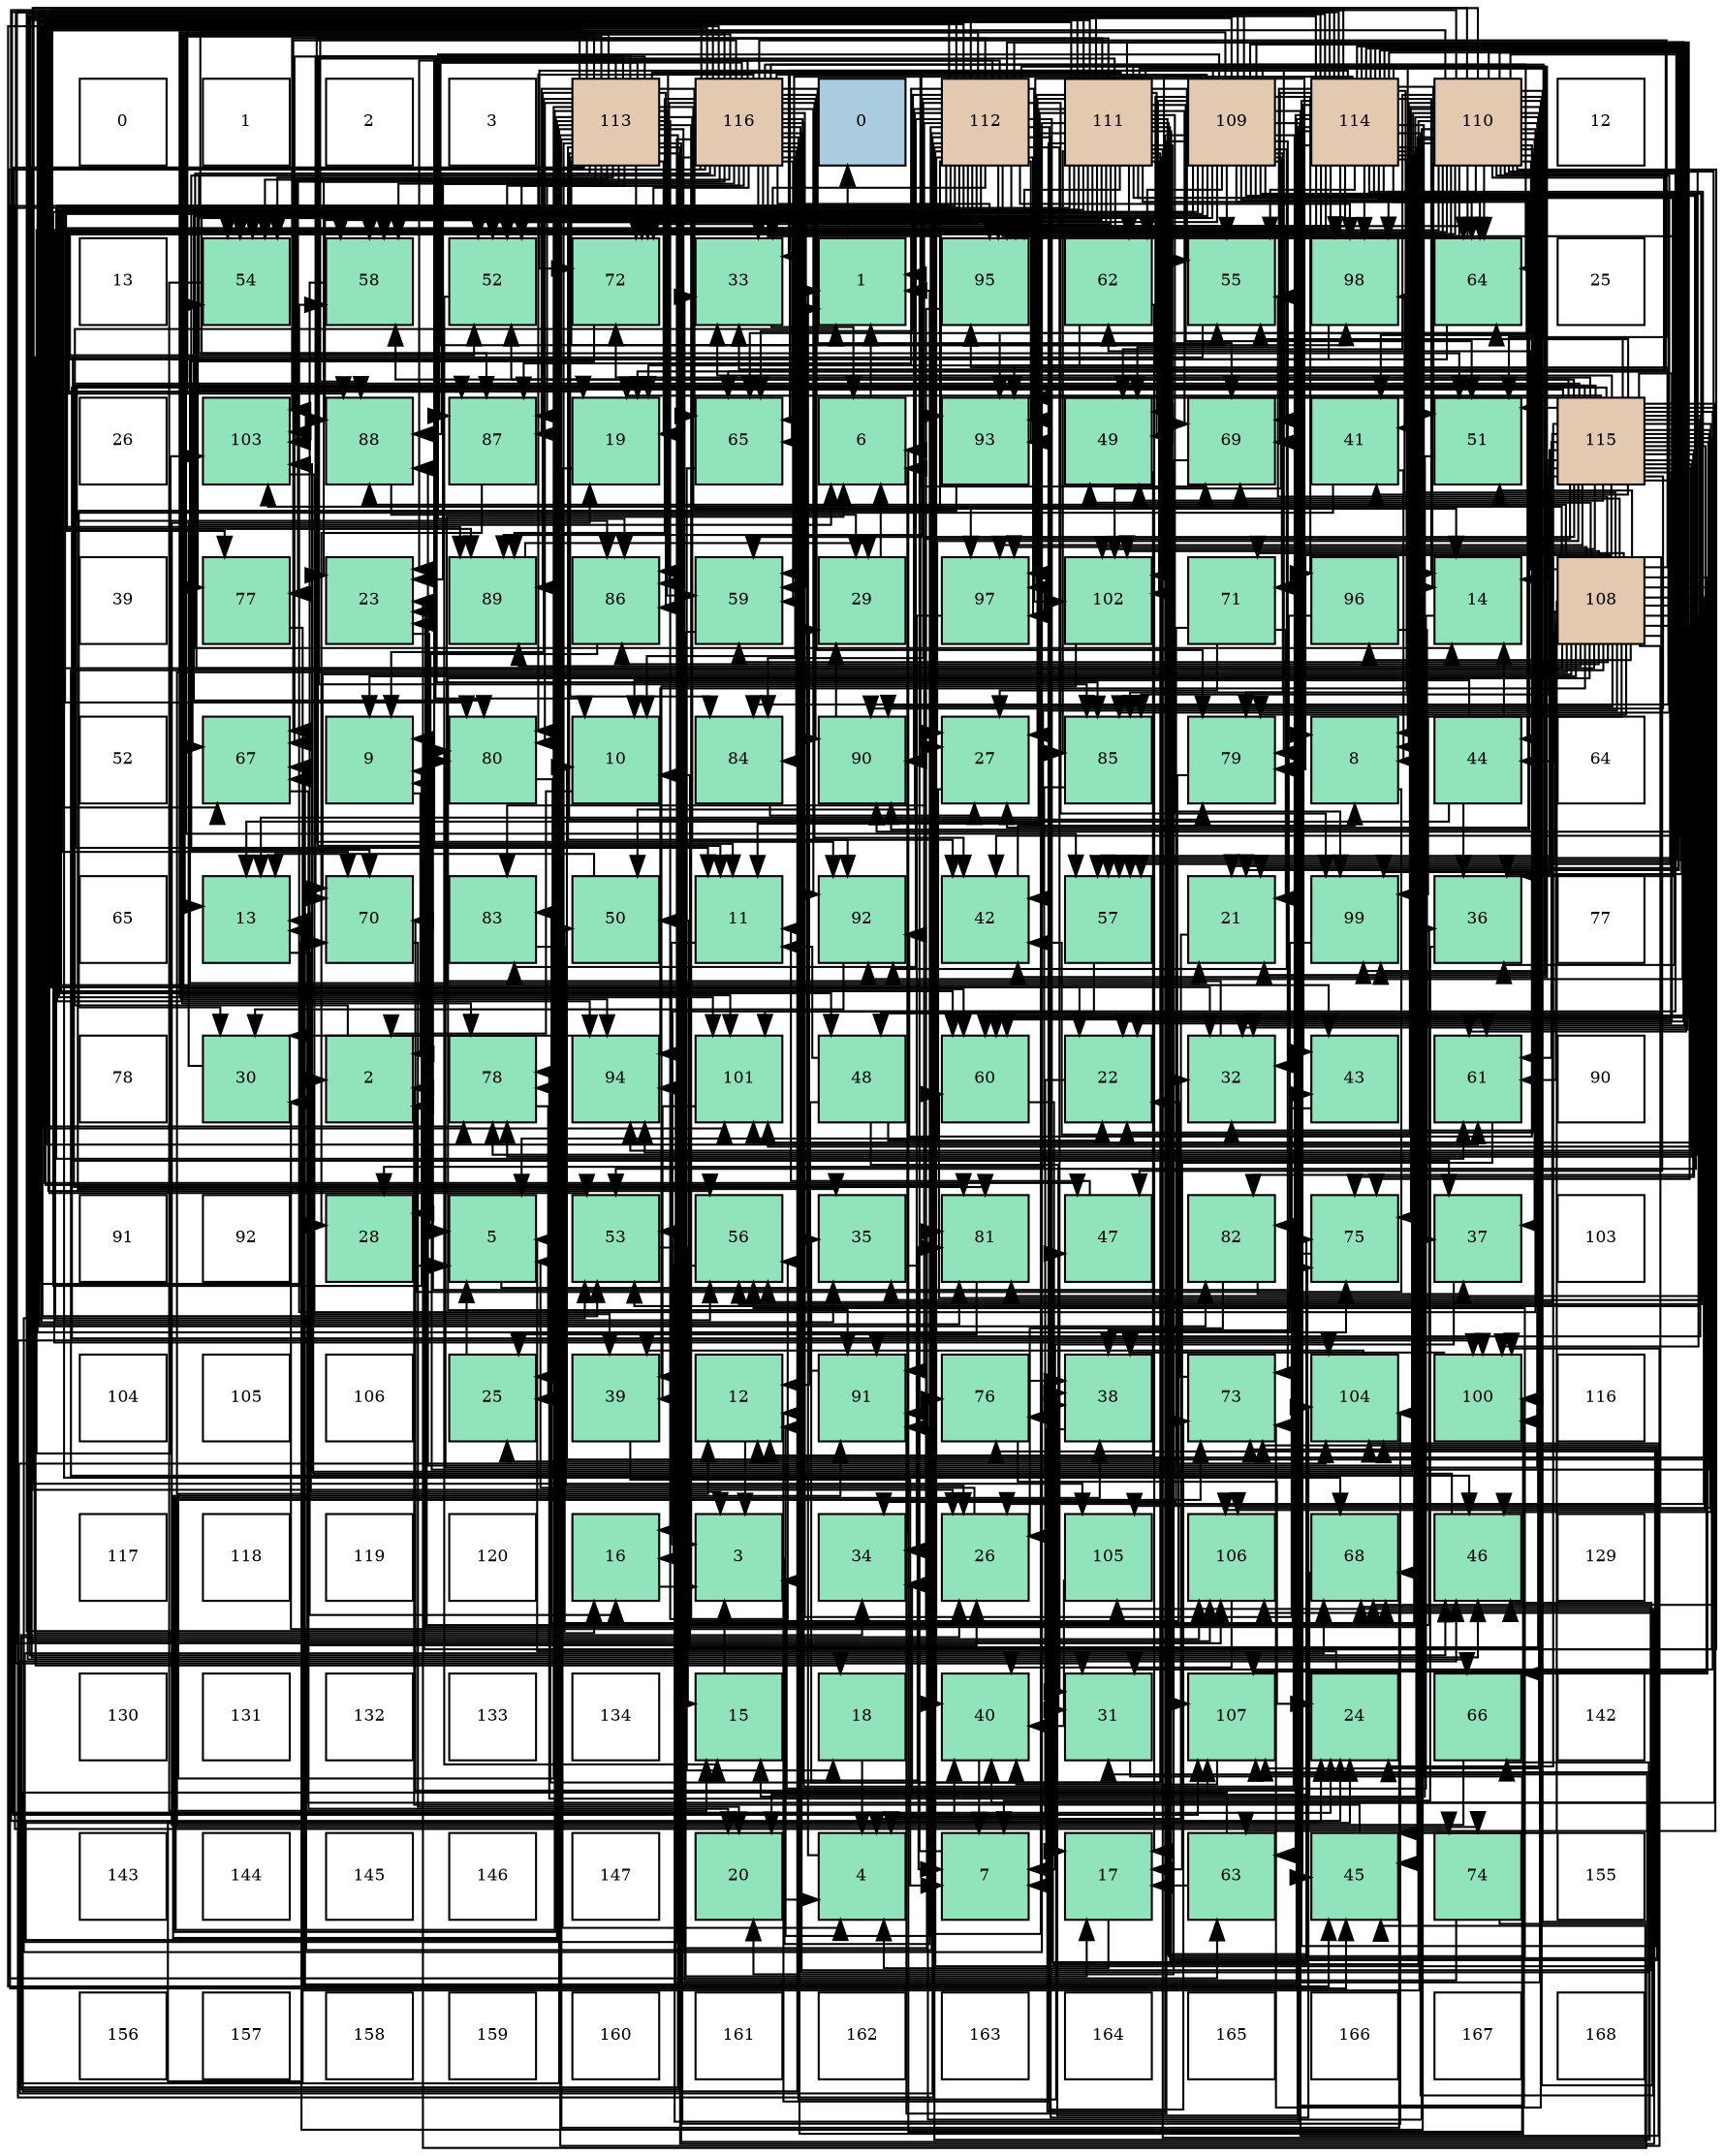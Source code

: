 digraph layout{
 rankdir=TB;
 splines=ortho;
 node [style=filled shape=square fixedsize=true width=0.6];
0[label="0", fontsize=8, fillcolor="#ffffff"];
1[label="1", fontsize=8, fillcolor="#ffffff"];
2[label="2", fontsize=8, fillcolor="#ffffff"];
3[label="3", fontsize=8, fillcolor="#ffffff"];
4[label="113", fontsize=8, fillcolor="#e3c9af"];
5[label="116", fontsize=8, fillcolor="#e3c9af"];
6[label="0", fontsize=8, fillcolor="#a9ccde"];
7[label="112", fontsize=8, fillcolor="#e3c9af"];
8[label="111", fontsize=8, fillcolor="#e3c9af"];
9[label="109", fontsize=8, fillcolor="#e3c9af"];
10[label="114", fontsize=8, fillcolor="#e3c9af"];
11[label="110", fontsize=8, fillcolor="#e3c9af"];
12[label="12", fontsize=8, fillcolor="#ffffff"];
13[label="13", fontsize=8, fillcolor="#ffffff"];
14[label="54", fontsize=8, fillcolor="#91e3bb"];
15[label="58", fontsize=8, fillcolor="#91e3bb"];
16[label="52", fontsize=8, fillcolor="#91e3bb"];
17[label="72", fontsize=8, fillcolor="#91e3bb"];
18[label="33", fontsize=8, fillcolor="#91e3bb"];
19[label="1", fontsize=8, fillcolor="#91e3bb"];
20[label="95", fontsize=8, fillcolor="#91e3bb"];
21[label="62", fontsize=8, fillcolor="#91e3bb"];
22[label="55", fontsize=8, fillcolor="#91e3bb"];
23[label="98", fontsize=8, fillcolor="#91e3bb"];
24[label="64", fontsize=8, fillcolor="#91e3bb"];
25[label="25", fontsize=8, fillcolor="#ffffff"];
26[label="26", fontsize=8, fillcolor="#ffffff"];
27[label="103", fontsize=8, fillcolor="#91e3bb"];
28[label="88", fontsize=8, fillcolor="#91e3bb"];
29[label="87", fontsize=8, fillcolor="#91e3bb"];
30[label="19", fontsize=8, fillcolor="#91e3bb"];
31[label="65", fontsize=8, fillcolor="#91e3bb"];
32[label="6", fontsize=8, fillcolor="#91e3bb"];
33[label="93", fontsize=8, fillcolor="#91e3bb"];
34[label="49", fontsize=8, fillcolor="#91e3bb"];
35[label="69", fontsize=8, fillcolor="#91e3bb"];
36[label="41", fontsize=8, fillcolor="#91e3bb"];
37[label="51", fontsize=8, fillcolor="#91e3bb"];
38[label="115", fontsize=8, fillcolor="#e3c9af"];
39[label="39", fontsize=8, fillcolor="#ffffff"];
40[label="77", fontsize=8, fillcolor="#91e3bb"];
41[label="23", fontsize=8, fillcolor="#91e3bb"];
42[label="89", fontsize=8, fillcolor="#91e3bb"];
43[label="86", fontsize=8, fillcolor="#91e3bb"];
44[label="59", fontsize=8, fillcolor="#91e3bb"];
45[label="29", fontsize=8, fillcolor="#91e3bb"];
46[label="97", fontsize=8, fillcolor="#91e3bb"];
47[label="102", fontsize=8, fillcolor="#91e3bb"];
48[label="71", fontsize=8, fillcolor="#91e3bb"];
49[label="96", fontsize=8, fillcolor="#91e3bb"];
50[label="14", fontsize=8, fillcolor="#91e3bb"];
51[label="108", fontsize=8, fillcolor="#e3c9af"];
52[label="52", fontsize=8, fillcolor="#ffffff"];
53[label="67", fontsize=8, fillcolor="#91e3bb"];
54[label="9", fontsize=8, fillcolor="#91e3bb"];
55[label="80", fontsize=8, fillcolor="#91e3bb"];
56[label="10", fontsize=8, fillcolor="#91e3bb"];
57[label="84", fontsize=8, fillcolor="#91e3bb"];
58[label="90", fontsize=8, fillcolor="#91e3bb"];
59[label="27", fontsize=8, fillcolor="#91e3bb"];
60[label="85", fontsize=8, fillcolor="#91e3bb"];
61[label="79", fontsize=8, fillcolor="#91e3bb"];
62[label="8", fontsize=8, fillcolor="#91e3bb"];
63[label="44", fontsize=8, fillcolor="#91e3bb"];
64[label="64", fontsize=8, fillcolor="#ffffff"];
65[label="65", fontsize=8, fillcolor="#ffffff"];
66[label="13", fontsize=8, fillcolor="#91e3bb"];
67[label="70", fontsize=8, fillcolor="#91e3bb"];
68[label="83", fontsize=8, fillcolor="#91e3bb"];
69[label="50", fontsize=8, fillcolor="#91e3bb"];
70[label="11", fontsize=8, fillcolor="#91e3bb"];
71[label="92", fontsize=8, fillcolor="#91e3bb"];
72[label="42", fontsize=8, fillcolor="#91e3bb"];
73[label="57", fontsize=8, fillcolor="#91e3bb"];
74[label="21", fontsize=8, fillcolor="#91e3bb"];
75[label="99", fontsize=8, fillcolor="#91e3bb"];
76[label="36", fontsize=8, fillcolor="#91e3bb"];
77[label="77", fontsize=8, fillcolor="#ffffff"];
78[label="78", fontsize=8, fillcolor="#ffffff"];
79[label="30", fontsize=8, fillcolor="#91e3bb"];
80[label="2", fontsize=8, fillcolor="#91e3bb"];
81[label="78", fontsize=8, fillcolor="#91e3bb"];
82[label="94", fontsize=8, fillcolor="#91e3bb"];
83[label="101", fontsize=8, fillcolor="#91e3bb"];
84[label="48", fontsize=8, fillcolor="#91e3bb"];
85[label="60", fontsize=8, fillcolor="#91e3bb"];
86[label="22", fontsize=8, fillcolor="#91e3bb"];
87[label="32", fontsize=8, fillcolor="#91e3bb"];
88[label="43", fontsize=8, fillcolor="#91e3bb"];
89[label="61", fontsize=8, fillcolor="#91e3bb"];
90[label="90", fontsize=8, fillcolor="#ffffff"];
91[label="91", fontsize=8, fillcolor="#ffffff"];
92[label="92", fontsize=8, fillcolor="#ffffff"];
93[label="28", fontsize=8, fillcolor="#91e3bb"];
94[label="5", fontsize=8, fillcolor="#91e3bb"];
95[label="53", fontsize=8, fillcolor="#91e3bb"];
96[label="56", fontsize=8, fillcolor="#91e3bb"];
97[label="35", fontsize=8, fillcolor="#91e3bb"];
98[label="81", fontsize=8, fillcolor="#91e3bb"];
99[label="47", fontsize=8, fillcolor="#91e3bb"];
100[label="82", fontsize=8, fillcolor="#91e3bb"];
101[label="75", fontsize=8, fillcolor="#91e3bb"];
102[label="37", fontsize=8, fillcolor="#91e3bb"];
103[label="103", fontsize=8, fillcolor="#ffffff"];
104[label="104", fontsize=8, fillcolor="#ffffff"];
105[label="105", fontsize=8, fillcolor="#ffffff"];
106[label="106", fontsize=8, fillcolor="#ffffff"];
107[label="25", fontsize=8, fillcolor="#91e3bb"];
108[label="39", fontsize=8, fillcolor="#91e3bb"];
109[label="12", fontsize=8, fillcolor="#91e3bb"];
110[label="91", fontsize=8, fillcolor="#91e3bb"];
111[label="76", fontsize=8, fillcolor="#91e3bb"];
112[label="38", fontsize=8, fillcolor="#91e3bb"];
113[label="73", fontsize=8, fillcolor="#91e3bb"];
114[label="104", fontsize=8, fillcolor="#91e3bb"];
115[label="100", fontsize=8, fillcolor="#91e3bb"];
116[label="116", fontsize=8, fillcolor="#ffffff"];
117[label="117", fontsize=8, fillcolor="#ffffff"];
118[label="118", fontsize=8, fillcolor="#ffffff"];
119[label="119", fontsize=8, fillcolor="#ffffff"];
120[label="120", fontsize=8, fillcolor="#ffffff"];
121[label="16", fontsize=8, fillcolor="#91e3bb"];
122[label="3", fontsize=8, fillcolor="#91e3bb"];
123[label="34", fontsize=8, fillcolor="#91e3bb"];
124[label="26", fontsize=8, fillcolor="#91e3bb"];
125[label="105", fontsize=8, fillcolor="#91e3bb"];
126[label="106", fontsize=8, fillcolor="#91e3bb"];
127[label="68", fontsize=8, fillcolor="#91e3bb"];
128[label="46", fontsize=8, fillcolor="#91e3bb"];
129[label="129", fontsize=8, fillcolor="#ffffff"];
130[label="130", fontsize=8, fillcolor="#ffffff"];
131[label="131", fontsize=8, fillcolor="#ffffff"];
132[label="132", fontsize=8, fillcolor="#ffffff"];
133[label="133", fontsize=8, fillcolor="#ffffff"];
134[label="134", fontsize=8, fillcolor="#ffffff"];
135[label="15", fontsize=8, fillcolor="#91e3bb"];
136[label="18", fontsize=8, fillcolor="#91e3bb"];
137[label="40", fontsize=8, fillcolor="#91e3bb"];
138[label="31", fontsize=8, fillcolor="#91e3bb"];
139[label="107", fontsize=8, fillcolor="#91e3bb"];
140[label="24", fontsize=8, fillcolor="#91e3bb"];
141[label="66", fontsize=8, fillcolor="#91e3bb"];
142[label="142", fontsize=8, fillcolor="#ffffff"];
143[label="143", fontsize=8, fillcolor="#ffffff"];
144[label="144", fontsize=8, fillcolor="#ffffff"];
145[label="145", fontsize=8, fillcolor="#ffffff"];
146[label="146", fontsize=8, fillcolor="#ffffff"];
147[label="147", fontsize=8, fillcolor="#ffffff"];
148[label="20", fontsize=8, fillcolor="#91e3bb"];
149[label="4", fontsize=8, fillcolor="#91e3bb"];
150[label="7", fontsize=8, fillcolor="#91e3bb"];
151[label="17", fontsize=8, fillcolor="#91e3bb"];
152[label="63", fontsize=8, fillcolor="#91e3bb"];
153[label="45", fontsize=8, fillcolor="#91e3bb"];
154[label="74", fontsize=8, fillcolor="#91e3bb"];
155[label="155", fontsize=8, fillcolor="#ffffff"];
156[label="156", fontsize=8, fillcolor="#ffffff"];
157[label="157", fontsize=8, fillcolor="#ffffff"];
158[label="158", fontsize=8, fillcolor="#ffffff"];
159[label="159", fontsize=8, fillcolor="#ffffff"];
160[label="160", fontsize=8, fillcolor="#ffffff"];
161[label="161", fontsize=8, fillcolor="#ffffff"];
162[label="162", fontsize=8, fillcolor="#ffffff"];
163[label="163", fontsize=8, fillcolor="#ffffff"];
164[label="164", fontsize=8, fillcolor="#ffffff"];
165[label="165", fontsize=8, fillcolor="#ffffff"];
166[label="166", fontsize=8, fillcolor="#ffffff"];
167[label="167", fontsize=8, fillcolor="#ffffff"];
168[label="168", fontsize=8, fillcolor="#ffffff"];
edge [constraint=false, style=vis];19 -> 6;
80 -> 19;
122 -> 19;
149 -> 19;
94 -> 19;
32 -> 19;
150 -> 19;
62 -> 80;
54 -> 80;
56 -> 80;
70 -> 122;
109 -> 122;
66 -> 122;
50 -> 122;
135 -> 122;
121 -> 122;
151 -> 149;
136 -> 149;
30 -> 149;
148 -> 149;
74 -> 149;
86 -> 149;
41 -> 94;
140 -> 94;
107 -> 94;
124 -> 94;
59 -> 94;
93 -> 94;
45 -> 32;
79 -> 32;
138 -> 32;
87 -> 32;
18 -> 32;
123 -> 32;
97 -> 150;
76 -> 150;
102 -> 150;
112 -> 150;
108 -> 150;
137 -> 150;
36 -> 62;
36 -> 97;
72 -> 62;
88 -> 54;
63 -> 56;
63 -> 66;
63 -> 50;
63 -> 76;
153 -> 80;
128 -> 80;
99 -> 70;
84 -> 70;
84 -> 109;
84 -> 86;
84 -> 138;
34 -> 109;
69 -> 66;
37 -> 135;
16 -> 135;
95 -> 135;
14 -> 135;
22 -> 121;
96 -> 121;
73 -> 121;
15 -> 121;
44 -> 151;
85 -> 151;
89 -> 151;
21 -> 151;
21 -> 30;
152 -> 151;
152 -> 123;
24 -> 136;
31 -> 136;
141 -> 30;
53 -> 148;
127 -> 148;
35 -> 148;
67 -> 148;
48 -> 74;
48 -> 59;
48 -> 123;
17 -> 74;
113 -> 86;
154 -> 41;
154 -> 18;
101 -> 41;
111 -> 140;
111 -> 112;
40 -> 140;
81 -> 107;
61 -> 107;
55 -> 107;
98 -> 107;
100 -> 124;
100 -> 102;
68 -> 124;
57 -> 59;
60 -> 93;
43 -> 93;
29 -> 93;
28 -> 45;
42 -> 45;
58 -> 45;
110 -> 45;
71 -> 79;
33 -> 79;
82 -> 79;
20 -> 79;
49 -> 87;
49 -> 102;
46 -> 123;
23 -> 102;
75 -> 112;
115 -> 112;
83 -> 108;
47 -> 108;
27 -> 108;
114 -> 108;
125 -> 137;
126 -> 137;
139 -> 137;
51 -> 54;
51 -> 124;
51 -> 72;
51 -> 63;
51 -> 153;
51 -> 128;
51 -> 99;
51 -> 84;
51 -> 34;
51 -> 37;
51 -> 14;
51 -> 22;
51 -> 73;
51 -> 44;
51 -> 89;
51 -> 21;
51 -> 141;
51 -> 127;
51 -> 35;
51 -> 67;
51 -> 48;
51 -> 154;
51 -> 101;
51 -> 61;
51 -> 43;
51 -> 28;
51 -> 42;
51 -> 58;
51 -> 110;
51 -> 82;
51 -> 20;
51 -> 49;
51 -> 46;
51 -> 23;
51 -> 75;
51 -> 115;
51 -> 47;
51 -> 27;
51 -> 125;
51 -> 126;
51 -> 139;
9 -> 62;
9 -> 54;
9 -> 97;
9 -> 63;
9 -> 84;
9 -> 34;
9 -> 16;
9 -> 95;
9 -> 14;
9 -> 22;
9 -> 96;
9 -> 15;
9 -> 44;
9 -> 85;
9 -> 89;
9 -> 21;
9 -> 31;
9 -> 141;
9 -> 67;
9 -> 48;
9 -> 17;
9 -> 113;
9 -> 111;
9 -> 55;
9 -> 57;
9 -> 60;
9 -> 43;
9 -> 29;
9 -> 58;
9 -> 110;
9 -> 71;
9 -> 33;
9 -> 82;
9 -> 49;
9 -> 46;
9 -> 75;
9 -> 115;
9 -> 83;
9 -> 47;
9 -> 114;
9 -> 126;
11 -> 62;
11 -> 54;
11 -> 56;
11 -> 66;
11 -> 50;
11 -> 30;
11 -> 74;
11 -> 86;
11 -> 41;
11 -> 124;
11 -> 138;
11 -> 87;
11 -> 18;
11 -> 102;
11 -> 72;
11 -> 153;
11 -> 99;
11 -> 34;
11 -> 16;
11 -> 96;
11 -> 73;
11 -> 15;
11 -> 85;
11 -> 24;
11 -> 31;
11 -> 53;
11 -> 127;
11 -> 35;
11 -> 113;
11 -> 101;
11 -> 111;
11 -> 81;
11 -> 55;
11 -> 60;
11 -> 29;
11 -> 28;
11 -> 42;
11 -> 58;
11 -> 71;
11 -> 33;
11 -> 82;
11 -> 20;
11 -> 23;
11 -> 83;
11 -> 27;
11 -> 114;
11 -> 125;
11 -> 126;
11 -> 139;
8 -> 62;
8 -> 70;
8 -> 109;
8 -> 66;
8 -> 74;
8 -> 59;
8 -> 97;
8 -> 76;
8 -> 128;
8 -> 99;
8 -> 34;
8 -> 37;
8 -> 16;
8 -> 95;
8 -> 14;
8 -> 22;
8 -> 96;
8 -> 73;
8 -> 15;
8 -> 85;
8 -> 89;
8 -> 21;
8 -> 24;
8 -> 31;
8 -> 141;
8 -> 53;
8 -> 35;
8 -> 67;
8 -> 17;
8 -> 113;
8 -> 154;
8 -> 101;
8 -> 111;
8 -> 40;
8 -> 81;
8 -> 61;
8 -> 55;
8 -> 98;
8 -> 60;
8 -> 43;
8 -> 29;
8 -> 28;
8 -> 110;
8 -> 71;
8 -> 20;
8 -> 46;
8 -> 75;
8 -> 83;
8 -> 47;
8 -> 126;
8 -> 139;
7 -> 56;
7 -> 109;
7 -> 50;
7 -> 86;
7 -> 41;
7 -> 124;
7 -> 138;
7 -> 87;
7 -> 18;
7 -> 97;
7 -> 76;
7 -> 137;
7 -> 72;
7 -> 88;
7 -> 153;
7 -> 128;
7 -> 69;
7 -> 15;
7 -> 44;
7 -> 89;
7 -> 24;
7 -> 31;
7 -> 127;
7 -> 67;
7 -> 17;
7 -> 113;
7 -> 101;
7 -> 40;
7 -> 81;
7 -> 98;
7 -> 68;
7 -> 57;
7 -> 29;
7 -> 28;
7 -> 42;
7 -> 58;
7 -> 110;
7 -> 33;
7 -> 82;
7 -> 20;
7 -> 46;
7 -> 23;
7 -> 75;
7 -> 115;
7 -> 83;
7 -> 47;
7 -> 27;
7 -> 114;
7 -> 139;
4 -> 54;
4 -> 70;
4 -> 109;
4 -> 30;
4 -> 86;
4 -> 41;
4 -> 140;
4 -> 124;
4 -> 87;
4 -> 123;
4 -> 76;
4 -> 112;
4 -> 72;
4 -> 153;
4 -> 128;
4 -> 37;
4 -> 16;
4 -> 95;
4 -> 14;
4 -> 22;
4 -> 96;
4 -> 73;
4 -> 15;
4 -> 44;
4 -> 85;
4 -> 31;
4 -> 53;
4 -> 127;
4 -> 35;
4 -> 67;
4 -> 17;
4 -> 113;
4 -> 40;
4 -> 81;
4 -> 61;
4 -> 55;
4 -> 98;
4 -> 57;
4 -> 60;
4 -> 43;
4 -> 29;
4 -> 42;
4 -> 110;
4 -> 71;
4 -> 46;
4 -> 23;
4 -> 115;
4 -> 27;
4 -> 114;
4 -> 125;
4 -> 139;
10 -> 50;
10 -> 30;
10 -> 74;
10 -> 140;
10 -> 59;
10 -> 138;
10 -> 87;
10 -> 18;
10 -> 76;
10 -> 112;
10 -> 137;
10 -> 36;
10 -> 72;
10 -> 88;
10 -> 153;
10 -> 34;
10 -> 69;
10 -> 37;
10 -> 95;
10 -> 14;
10 -> 22;
10 -> 73;
10 -> 85;
10 -> 89;
10 -> 152;
10 -> 24;
10 -> 31;
10 -> 53;
10 -> 127;
10 -> 35;
10 -> 113;
10 -> 101;
10 -> 81;
10 -> 61;
10 -> 98;
10 -> 100;
10 -> 68;
10 -> 28;
10 -> 42;
10 -> 71;
10 -> 33;
10 -> 20;
10 -> 23;
10 -> 75;
10 -> 83;
10 -> 47;
10 -> 27;
10 -> 114;
10 -> 126;
38 -> 56;
38 -> 70;
38 -> 109;
38 -> 66;
38 -> 50;
38 -> 30;
38 -> 74;
38 -> 86;
38 -> 140;
38 -> 59;
38 -> 138;
38 -> 18;
38 -> 36;
38 -> 128;
38 -> 34;
38 -> 69;
38 -> 37;
38 -> 16;
38 -> 95;
38 -> 22;
38 -> 96;
38 -> 73;
38 -> 15;
38 -> 44;
38 -> 85;
38 -> 89;
38 -> 152;
38 -> 24;
38 -> 53;
38 -> 17;
38 -> 101;
38 -> 81;
38 -> 61;
38 -> 55;
38 -> 98;
38 -> 100;
38 -> 68;
38 -> 60;
38 -> 43;
38 -> 58;
38 -> 110;
38 -> 33;
38 -> 82;
38 -> 46;
38 -> 75;
38 -> 115;
38 -> 83;
38 -> 47;
38 -> 126;
5 -> 56;
5 -> 70;
5 -> 66;
5 -> 50;
5 -> 41;
5 -> 140;
5 -> 59;
5 -> 87;
5 -> 18;
5 -> 112;
5 -> 137;
5 -> 36;
5 -> 72;
5 -> 88;
5 -> 153;
5 -> 128;
5 -> 37;
5 -> 16;
5 -> 95;
5 -> 14;
5 -> 96;
5 -> 44;
5 -> 152;
5 -> 24;
5 -> 53;
5 -> 127;
5 -> 35;
5 -> 67;
5 -> 17;
5 -> 61;
5 -> 55;
5 -> 98;
5 -> 100;
5 -> 57;
5 -> 60;
5 -> 43;
5 -> 29;
5 -> 28;
5 -> 42;
5 -> 58;
5 -> 71;
5 -> 33;
5 -> 82;
5 -> 20;
5 -> 23;
5 -> 115;
5 -> 27;
5 -> 114;
5 -> 139;
edge [constraint=true, style=invis];
0 -> 13 -> 26 -> 39 -> 52 -> 65 -> 78 -> 91 -> 104 -> 117 -> 130 -> 143 -> 156;
1 -> 14 -> 27 -> 40 -> 53 -> 66 -> 79 -> 92 -> 105 -> 118 -> 131 -> 144 -> 157;
2 -> 15 -> 28 -> 41 -> 54 -> 67 -> 80 -> 93 -> 106 -> 119 -> 132 -> 145 -> 158;
3 -> 16 -> 29 -> 42 -> 55 -> 68 -> 81 -> 94 -> 107 -> 120 -> 133 -> 146 -> 159;
4 -> 17 -> 30 -> 43 -> 56 -> 69 -> 82 -> 95 -> 108 -> 121 -> 134 -> 147 -> 160;
5 -> 18 -> 31 -> 44 -> 57 -> 70 -> 83 -> 96 -> 109 -> 122 -> 135 -> 148 -> 161;
6 -> 19 -> 32 -> 45 -> 58 -> 71 -> 84 -> 97 -> 110 -> 123 -> 136 -> 149 -> 162;
7 -> 20 -> 33 -> 46 -> 59 -> 72 -> 85 -> 98 -> 111 -> 124 -> 137 -> 150 -> 163;
8 -> 21 -> 34 -> 47 -> 60 -> 73 -> 86 -> 99 -> 112 -> 125 -> 138 -> 151 -> 164;
9 -> 22 -> 35 -> 48 -> 61 -> 74 -> 87 -> 100 -> 113 -> 126 -> 139 -> 152 -> 165;
10 -> 23 -> 36 -> 49 -> 62 -> 75 -> 88 -> 101 -> 114 -> 127 -> 140 -> 153 -> 166;
11 -> 24 -> 37 -> 50 -> 63 -> 76 -> 89 -> 102 -> 115 -> 128 -> 141 -> 154 -> 167;
12 -> 25 -> 38 -> 51 -> 64 -> 77 -> 90 -> 103 -> 116 -> 129 -> 142 -> 155 -> 168;
rank = same {0 -> 1 -> 2 -> 3 -> 4 -> 5 -> 6 -> 7 -> 8 -> 9 -> 10 -> 11 -> 12};
rank = same {13 -> 14 -> 15 -> 16 -> 17 -> 18 -> 19 -> 20 -> 21 -> 22 -> 23 -> 24 -> 25};
rank = same {26 -> 27 -> 28 -> 29 -> 30 -> 31 -> 32 -> 33 -> 34 -> 35 -> 36 -> 37 -> 38};
rank = same {39 -> 40 -> 41 -> 42 -> 43 -> 44 -> 45 -> 46 -> 47 -> 48 -> 49 -> 50 -> 51};
rank = same {52 -> 53 -> 54 -> 55 -> 56 -> 57 -> 58 -> 59 -> 60 -> 61 -> 62 -> 63 -> 64};
rank = same {65 -> 66 -> 67 -> 68 -> 69 -> 70 -> 71 -> 72 -> 73 -> 74 -> 75 -> 76 -> 77};
rank = same {78 -> 79 -> 80 -> 81 -> 82 -> 83 -> 84 -> 85 -> 86 -> 87 -> 88 -> 89 -> 90};
rank = same {91 -> 92 -> 93 -> 94 -> 95 -> 96 -> 97 -> 98 -> 99 -> 100 -> 101 -> 102 -> 103};
rank = same {104 -> 105 -> 106 -> 107 -> 108 -> 109 -> 110 -> 111 -> 112 -> 113 -> 114 -> 115 -> 116};
rank = same {117 -> 118 -> 119 -> 120 -> 121 -> 122 -> 123 -> 124 -> 125 -> 126 -> 127 -> 128 -> 129};
rank = same {130 -> 131 -> 132 -> 133 -> 134 -> 135 -> 136 -> 137 -> 138 -> 139 -> 140 -> 141 -> 142};
rank = same {143 -> 144 -> 145 -> 146 -> 147 -> 148 -> 149 -> 150 -> 151 -> 152 -> 153 -> 154 -> 155};
rank = same {156 -> 157 -> 158 -> 159 -> 160 -> 161 -> 162 -> 163 -> 164 -> 165 -> 166 -> 167 -> 168};
}